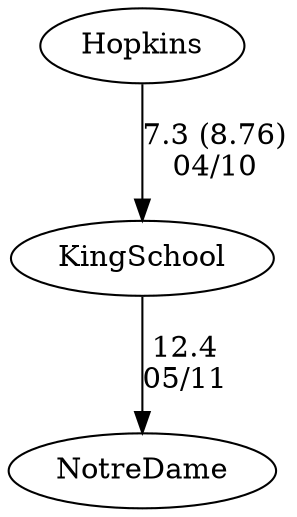 digraph boys3foursKingSchool {Hopkins [URL="boys3foursKingSchoolHopkins.html"];KingSchool [URL="boys3foursKingSchoolKingSchool.html"];NotreDame [URL="boys3foursKingSchoolNotreDame.html"];Hopkins -> KingSchool[label="7.3 (8.76)
04/10", weight="93", tooltip="NEIRA Boys Fours,King School vs Hopkins			
Distance: 1250m Conditions: All races: heavy cross head wind at slack tide Comments: Great racing by all crews!
None", URL="https://www.row2k.com/results/resultspage.cfm?UID=3D50124C185A4165878004B90B4662FD&cat=1", random="random"]; 
KingSchool -> NotreDame[label="12.4
05/11", weight="88", tooltip="NEIRA Boys Fours, King School vs Notre Dame West Haven			
Distance: 1500 Conditions: Gusty head wind with an incoming tide, racing was against the river current.
Slight chop in areas on the race course but for the most part flat water. Comments: Close racing across all events.
In the 1V race King and Notre Dame were even with 350 meters to go when ND 1V caught a boat stopping crab.
The King 4V raced in the 3V event.
None", URL="https://www.row2k.com/results/resultspage.cfm?UID=C2E6E8A1044F05A33E020958ED412AA3&cat=1", random="random"]}
